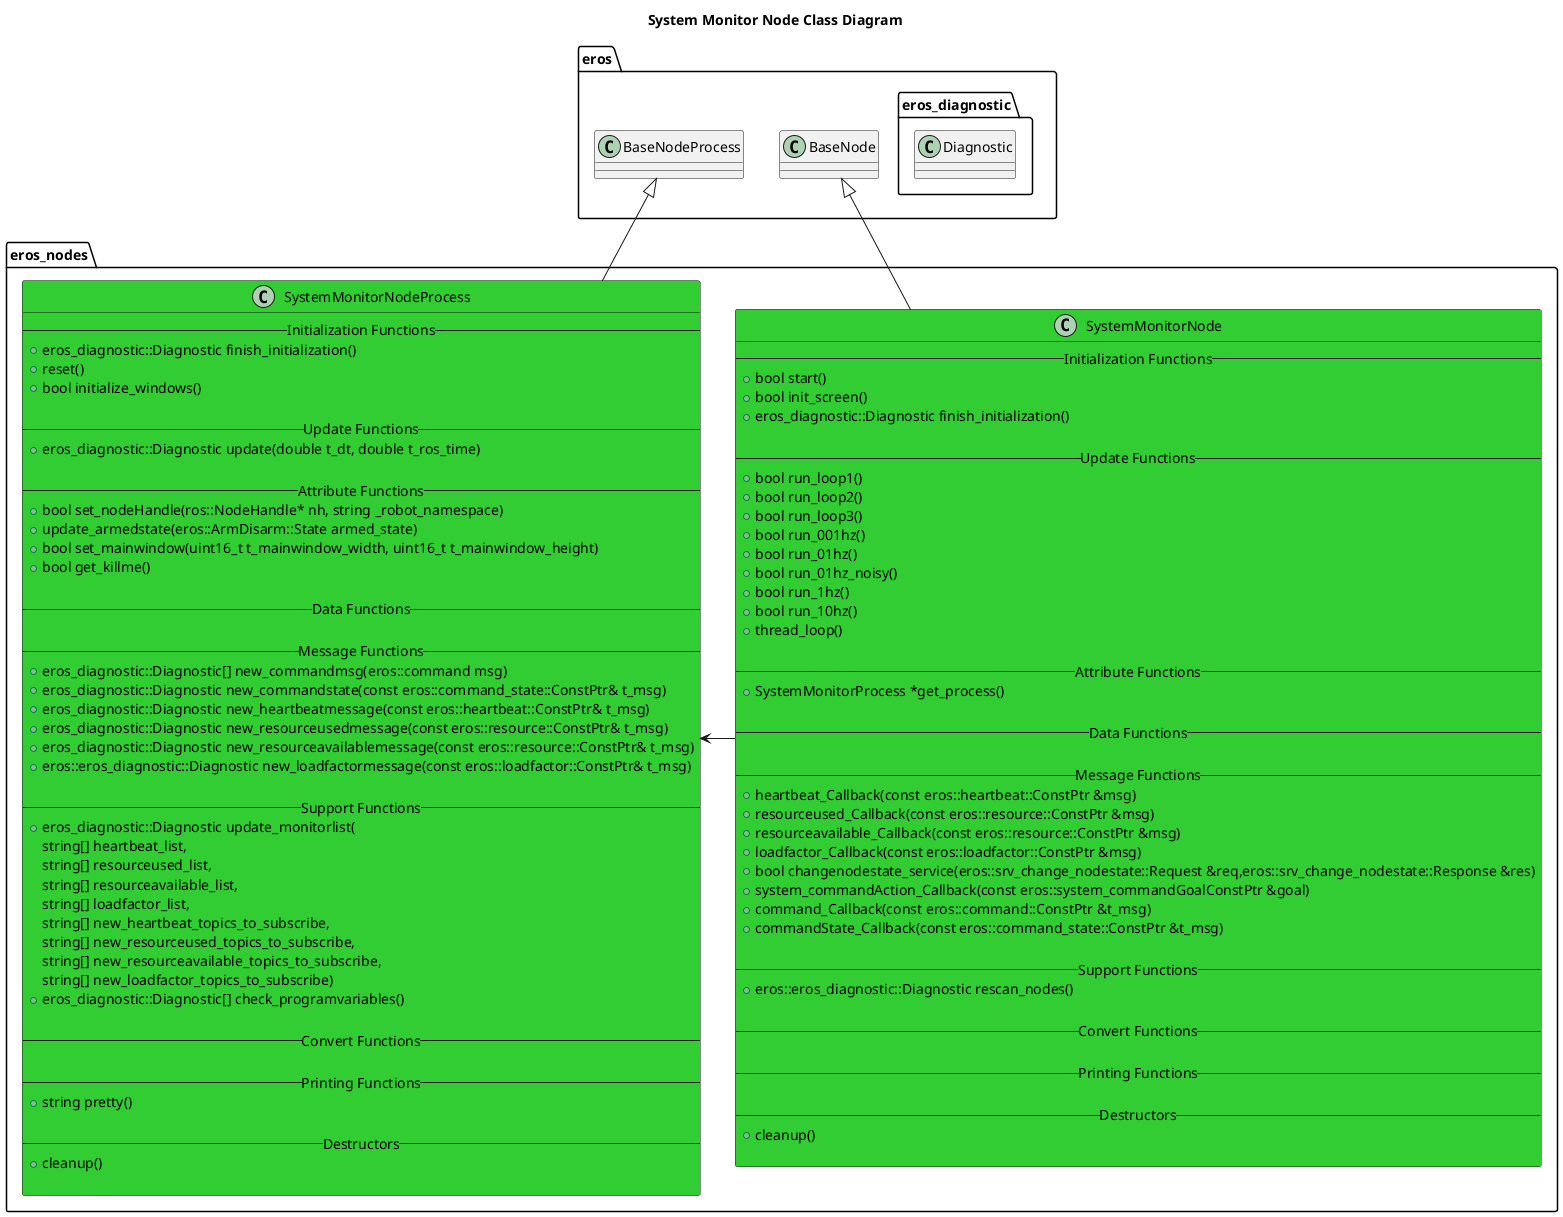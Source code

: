 @startuml
title System Monitor Node Class Diagram
package eros {
    class BaseNode
    class BaseNodeProcess
    namespace eros_diagnostic {
        class Diagnostic
    }
}
namespace eros_nodes {
    class SystemMonitorNode #LimeGreen {
        -- Initialization Functions --
        +bool start()
        +bool init_screen()
        +eros_diagnostic::Diagnostic finish_initialization()

        -- Update Functions --
        +bool run_loop1()
        +bool run_loop2()
        +bool run_loop3()
        +bool run_001hz()
        +bool run_01hz()
        +bool run_01hz_noisy()
        +bool run_1hz()
        +bool run_10hz()
        +thread_loop()

        -- Attribute Functions --
        +SystemMonitorProcess *get_process()

        -- Data Functions --

        -- Message Functions --
        +heartbeat_Callback(const eros::heartbeat::ConstPtr &msg)
        +resourceused_Callback(const eros::resource::ConstPtr &msg)
        +resourceavailable_Callback(const eros::resource::ConstPtr &msg)
        +loadfactor_Callback(const eros::loadfactor::ConstPtr &msg)
        +bool changenodestate_service(eros::srv_change_nodestate::Request &req,eros::srv_change_nodestate::Response &res)
        +system_commandAction_Callback(const eros::system_commandGoalConstPtr &goal)
        +command_Callback(const eros::command::ConstPtr &t_msg)
        +commandState_Callback(const eros::command_state::ConstPtr &t_msg)

        -- Support Functions --
        +eros::eros_diagnostic::Diagnostic rescan_nodes()

        -- Convert Functions --
        
        -- Printing Functions --

        -- Destructors --
        +cleanup()
   
    }
    class SystemMonitorNodeProcess #LimeGreen {
        -- Initialization Functions --
        +eros_diagnostic::Diagnostic finish_initialization()
        +reset()
        +bool initialize_windows()

        -- Update Functions --
        +eros_diagnostic::Diagnostic update(double t_dt, double t_ros_time)

        -- Attribute Functions --
        +bool set_nodeHandle(ros::NodeHandle* nh, string _robot_namespace)
        +update_armedstate(eros::ArmDisarm::State armed_state)
        +bool set_mainwindow(uint16_t t_mainwindow_width, uint16_t t_mainwindow_height)
        +bool get_killme()

        -- Data Functions --

        -- Message Functions --
        +eros_diagnostic::Diagnostic[] new_commandmsg(eros::command msg)
        +eros_diagnostic::Diagnostic new_commandstate(const eros::command_state::ConstPtr& t_msg)
        +eros_diagnostic::Diagnostic new_heartbeatmessage(const eros::heartbeat::ConstPtr& t_msg)
        +eros_diagnostic::Diagnostic new_resourceusedmessage(const eros::resource::ConstPtr& t_msg)
        +eros_diagnostic::Diagnostic new_resourceavailablemessage(const eros::resource::ConstPtr& t_msg)
        +eros::eros_diagnostic::Diagnostic new_loadfactormessage(const eros::loadfactor::ConstPtr& t_msg)

        -- Support Functions --
        +eros_diagnostic::Diagnostic update_monitorlist(
            string[] heartbeat_list,
            string[] resourceused_list,
            string[] resourceavailable_list,
            string[] loadfactor_list,
            string[] new_heartbeat_topics_to_subscribe,
            string[] new_resourceused_topics_to_subscribe,
            string[] new_resourceavailable_topics_to_subscribe,
            string[] new_loadfactor_topics_to_subscribe)
        +eros_diagnostic::Diagnostic[] check_programvariables()

        -- Convert Functions --
        
        -- Printing Functions --
        +string pretty()

        -- Destructors --
        +cleanup()

    }

    BaseNode <|-- SystemMonitorNode
    BaseNodeProcess <|-- SystemMonitorNodeProcess
    SystemMonitorNode -> SystemMonitorNodeProcess 
}

@enduml